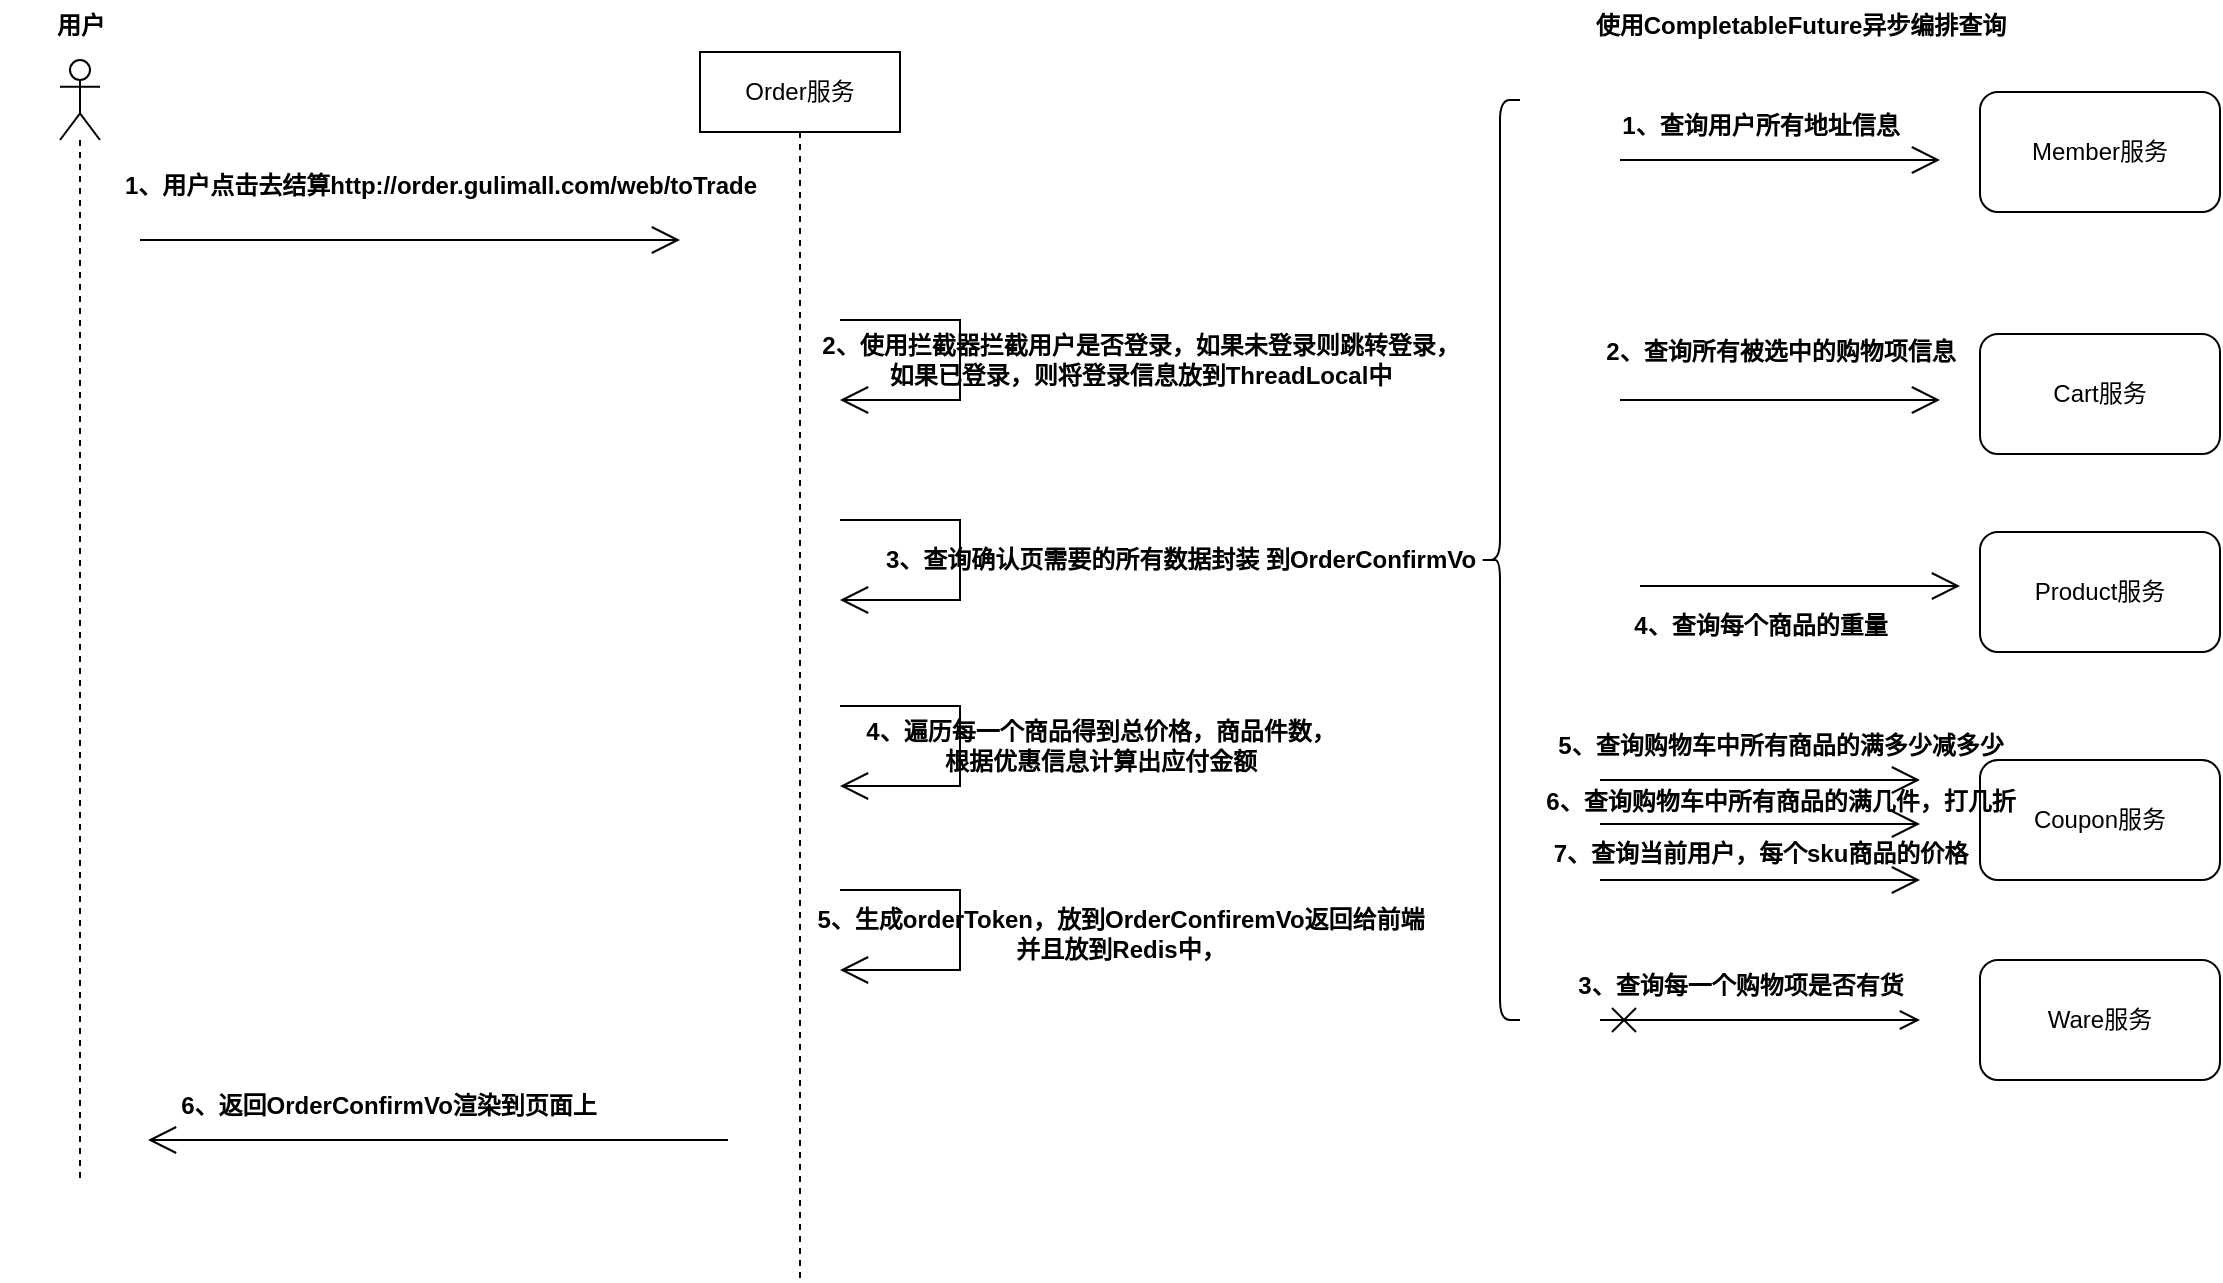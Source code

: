 <mxfile version="21.2.9" type="github">
  <diagram name="第 1 页" id="YLOmwFaMCDr4EGwbLzrM">
    <mxGraphModel dx="1349" dy="650" grid="1" gridSize="10" guides="1" tooltips="1" connect="1" arrows="1" fold="1" page="1" pageScale="1" pageWidth="827" pageHeight="1169" math="0" shadow="0">
      <root>
        <mxCell id="0" />
        <mxCell id="1" parent="0" />
        <mxCell id="1bGik7892AXWgwmreuPf-1" value="" style="shape=umlLifeline;perimeter=lifelinePerimeter;whiteSpace=wrap;html=1;container=1;dropTarget=0;collapsible=0;recursiveResize=0;outlineConnect=0;portConstraint=eastwest;newEdgeStyle={&quot;edgeStyle&quot;:&quot;elbowEdgeStyle&quot;,&quot;elbow&quot;:&quot;vertical&quot;,&quot;curved&quot;:0,&quot;rounded&quot;:0};participant=umlActor;" parent="1" vertex="1">
          <mxGeometry x="80" y="80" width="20" height="560" as="geometry" />
        </mxCell>
        <mxCell id="1bGik7892AXWgwmreuPf-3" value="用户" style="text;align=center;fontStyle=1;verticalAlign=middle;spacingLeft=3;spacingRight=3;strokeColor=none;rotatable=0;points=[[0,0.5],[1,0.5]];portConstraint=eastwest;html=1;" parent="1" vertex="1">
          <mxGeometry x="50" y="50" width="80" height="26" as="geometry" />
        </mxCell>
        <mxCell id="1bGik7892AXWgwmreuPf-4" value="Order服务" style="shape=umlLifeline;perimeter=lifelinePerimeter;whiteSpace=wrap;html=1;container=1;dropTarget=0;collapsible=0;recursiveResize=0;outlineConnect=0;portConstraint=eastwest;newEdgeStyle={&quot;edgeStyle&quot;:&quot;elbowEdgeStyle&quot;,&quot;elbow&quot;:&quot;vertical&quot;,&quot;curved&quot;:0,&quot;rounded&quot;:0};" parent="1" vertex="1">
          <mxGeometry x="400" y="76" width="100" height="614" as="geometry" />
        </mxCell>
        <mxCell id="1bGik7892AXWgwmreuPf-5" value="" style="endArrow=open;endFill=1;endSize=12;html=1;rounded=0;" parent="1" edge="1">
          <mxGeometry width="160" relative="1" as="geometry">
            <mxPoint x="120" y="170" as="sourcePoint" />
            <mxPoint x="390" y="170" as="targetPoint" />
          </mxGeometry>
        </mxCell>
        <mxCell id="1bGik7892AXWgwmreuPf-6" value="1、用户点击去结算http://order.gulimall.com/web/toTrade" style="text;align=center;fontStyle=1;verticalAlign=middle;spacingLeft=3;spacingRight=3;strokeColor=none;rotatable=0;points=[[0,0.5],[1,0.5]];portConstraint=eastwest;html=1;" parent="1" vertex="1">
          <mxGeometry x="230" y="130" width="80" height="26" as="geometry" />
        </mxCell>
        <mxCell id="1bGik7892AXWgwmreuPf-7" value="" style="endArrow=open;endFill=1;endSize=12;html=1;rounded=0;" parent="1" edge="1">
          <mxGeometry width="160" relative="1" as="geometry">
            <mxPoint x="470" y="210" as="sourcePoint" />
            <mxPoint x="470" y="250" as="targetPoint" />
            <Array as="points">
              <mxPoint x="530" y="210" />
              <mxPoint x="530" y="250" />
            </Array>
          </mxGeometry>
        </mxCell>
        <mxCell id="1bGik7892AXWgwmreuPf-11" value="" style="endArrow=open;endFill=1;endSize=12;html=1;rounded=0;" parent="1" edge="1">
          <mxGeometry width="160" relative="1" as="geometry">
            <mxPoint x="470" y="403" as="sourcePoint" />
            <mxPoint x="470" y="443" as="targetPoint" />
            <Array as="points">
              <mxPoint x="530" y="403" />
              <mxPoint x="530" y="443" />
            </Array>
          </mxGeometry>
        </mxCell>
        <mxCell id="1bGik7892AXWgwmreuPf-16" value="2、使用拦截器拦截用户是否登录，如果未登录则跳转登录，&lt;br&gt;如果已登录，则将登录信息放到ThreadLocal中" style="text;align=center;fontStyle=1;verticalAlign=middle;spacingLeft=3;spacingRight=3;strokeColor=none;rotatable=0;points=[[0,0.5],[1,0.5]];portConstraint=eastwest;html=1;" parent="1" vertex="1">
          <mxGeometry x="580" y="217" width="80" height="26" as="geometry" />
        </mxCell>
        <mxCell id="1bGik7892AXWgwmreuPf-20" value="3、查询确认页需要的所有数据封装 到OrderConfirmVo" style="text;align=center;fontStyle=1;verticalAlign=middle;spacingLeft=3;spacingRight=3;strokeColor=none;rotatable=0;points=[[0,0.5],[1,0.5]];portConstraint=eastwest;html=1;" parent="1" vertex="1">
          <mxGeometry x="600" y="317" width="80" height="26" as="geometry" />
        </mxCell>
        <mxCell id="1bGik7892AXWgwmreuPf-21" value="" style="endArrow=open;endFill=1;endSize=12;html=1;rounded=0;" parent="1" edge="1">
          <mxGeometry width="160" relative="1" as="geometry">
            <mxPoint x="414" y="620" as="sourcePoint" />
            <mxPoint x="124" y="620" as="targetPoint" />
          </mxGeometry>
        </mxCell>
        <mxCell id="1bGik7892AXWgwmreuPf-22" value="6、返回OrderConfirmVo渲染到页面上" style="text;align=center;fontStyle=1;verticalAlign=middle;spacingLeft=3;spacingRight=3;strokeColor=none;rotatable=0;points=[[0,0.5],[1,0.5]];portConstraint=eastwest;html=1;" parent="1" vertex="1">
          <mxGeometry x="204" y="590" width="80" height="26" as="geometry" />
        </mxCell>
        <mxCell id="1bGik7892AXWgwmreuPf-23" style="edgeStyle=orthogonalEdgeStyle;rounded=0;orthogonalLoop=1;jettySize=auto;html=1;exitX=1;exitY=0.5;exitDx=0;exitDy=0;" parent="1" source="1bGik7892AXWgwmreuPf-22" target="1bGik7892AXWgwmreuPf-22" edge="1">
          <mxGeometry relative="1" as="geometry" />
        </mxCell>
        <mxCell id="1bGik7892AXWgwmreuPf-24" value="" style="shape=curlyBracket;whiteSpace=wrap;html=1;rounded=1;labelPosition=left;verticalLabelPosition=middle;align=right;verticalAlign=middle;" parent="1" vertex="1">
          <mxGeometry x="790" y="100" width="20" height="460" as="geometry" />
        </mxCell>
        <mxCell id="1bGik7892AXWgwmreuPf-25" value="Member服务&lt;br&gt;" style="rounded=1;whiteSpace=wrap;html=1;" parent="1" vertex="1">
          <mxGeometry x="1040" y="96" width="120" height="60" as="geometry" />
        </mxCell>
        <mxCell id="1bGik7892AXWgwmreuPf-26" value="Cart服务" style="rounded=1;whiteSpace=wrap;html=1;" parent="1" vertex="1">
          <mxGeometry x="1040" y="217" width="120" height="60" as="geometry" />
        </mxCell>
        <mxCell id="1bGik7892AXWgwmreuPf-27" value="Product服务" style="rounded=1;whiteSpace=wrap;html=1;" parent="1" vertex="1">
          <mxGeometry x="1040" y="316" width="120" height="60" as="geometry" />
        </mxCell>
        <mxCell id="1bGik7892AXWgwmreuPf-28" value="Coupon服务" style="rounded=1;whiteSpace=wrap;html=1;" parent="1" vertex="1">
          <mxGeometry x="1040" y="430" width="120" height="60" as="geometry" />
        </mxCell>
        <mxCell id="1bGik7892AXWgwmreuPf-29" value="Ware服务" style="rounded=1;whiteSpace=wrap;html=1;" parent="1" vertex="1">
          <mxGeometry x="1040" y="530" width="120" height="60" as="geometry" />
        </mxCell>
        <mxCell id="1bGik7892AXWgwmreuPf-31" value="" style="endArrow=open;endFill=1;endSize=12;html=1;rounded=0;" parent="1" edge="1">
          <mxGeometry width="160" relative="1" as="geometry">
            <mxPoint x="860" y="130" as="sourcePoint" />
            <mxPoint x="1020" y="130" as="targetPoint" />
          </mxGeometry>
        </mxCell>
        <mxCell id="1bGik7892AXWgwmreuPf-33" value="1、查询用户所有地址信息" style="text;align=center;fontStyle=1;verticalAlign=middle;spacingLeft=3;spacingRight=3;strokeColor=none;rotatable=0;points=[[0,0.5],[1,0.5]];portConstraint=eastwest;html=1;" parent="1" vertex="1">
          <mxGeometry x="890" y="100" width="80" height="26" as="geometry" />
        </mxCell>
        <mxCell id="1bGik7892AXWgwmreuPf-34" value="使用CompletableFuture异步编排查询" style="text;align=center;fontStyle=1;verticalAlign=middle;spacingLeft=3;spacingRight=3;strokeColor=none;rotatable=0;points=[[0,0.5],[1,0.5]];portConstraint=eastwest;html=1;" parent="1" vertex="1">
          <mxGeometry x="910" y="50" width="80" height="26" as="geometry" />
        </mxCell>
        <mxCell id="1bGik7892AXWgwmreuPf-35" value="" style="endArrow=open;endFill=1;endSize=12;html=1;rounded=0;" parent="1" edge="1">
          <mxGeometry width="160" relative="1" as="geometry">
            <mxPoint x="860" y="250" as="sourcePoint" />
            <mxPoint x="1020" y="250" as="targetPoint" />
          </mxGeometry>
        </mxCell>
        <mxCell id="1bGik7892AXWgwmreuPf-36" value="2、查询所有被选中的购物项信息" style="text;align=center;fontStyle=1;verticalAlign=middle;spacingLeft=3;spacingRight=3;strokeColor=none;rotatable=0;points=[[0,0.5],[1,0.5]];portConstraint=eastwest;html=1;" parent="1" vertex="1">
          <mxGeometry x="900" y="213" width="80" height="26" as="geometry" />
        </mxCell>
        <mxCell id="1bGik7892AXWgwmreuPf-37" value="" style="endArrow=open;startArrow=cross;endFill=0;startFill=0;endSize=8;startSize=10;html=1;rounded=0;" parent="1" edge="1">
          <mxGeometry width="160" relative="1" as="geometry">
            <mxPoint x="850" y="560" as="sourcePoint" />
            <mxPoint x="1010" y="560" as="targetPoint" />
          </mxGeometry>
        </mxCell>
        <mxCell id="1bGik7892AXWgwmreuPf-38" value="3、查询每一个购物项是否有货" style="text;align=center;fontStyle=1;verticalAlign=middle;spacingLeft=3;spacingRight=3;strokeColor=none;rotatable=0;points=[[0,0.5],[1,0.5]];portConstraint=eastwest;html=1;" parent="1" vertex="1">
          <mxGeometry x="880" y="530" width="80" height="26" as="geometry" />
        </mxCell>
        <mxCell id="1bGik7892AXWgwmreuPf-39" value="4、查询每个商品的重量" style="text;align=center;fontStyle=1;verticalAlign=middle;spacingLeft=3;spacingRight=3;strokeColor=none;rotatable=0;points=[[0,0.5],[1,0.5]];portConstraint=eastwest;html=1;" parent="1" vertex="1">
          <mxGeometry x="890" y="350" width="80" height="26" as="geometry" />
        </mxCell>
        <mxCell id="1bGik7892AXWgwmreuPf-40" value="" style="endArrow=open;endFill=1;endSize=12;html=1;rounded=0;" parent="1" edge="1">
          <mxGeometry width="160" relative="1" as="geometry">
            <mxPoint x="870" y="343" as="sourcePoint" />
            <mxPoint x="1030" y="343" as="targetPoint" />
          </mxGeometry>
        </mxCell>
        <mxCell id="1bGik7892AXWgwmreuPf-41" value="" style="endArrow=open;endFill=1;endSize=12;html=1;rounded=0;" parent="1" edge="1">
          <mxGeometry width="160" relative="1" as="geometry">
            <mxPoint x="850" y="440" as="sourcePoint" />
            <mxPoint x="1010" y="440" as="targetPoint" />
          </mxGeometry>
        </mxCell>
        <mxCell id="1bGik7892AXWgwmreuPf-43" value="" style="endArrow=open;endFill=1;endSize=12;html=1;rounded=0;" parent="1" edge="1">
          <mxGeometry width="160" relative="1" as="geometry">
            <mxPoint x="850" y="462" as="sourcePoint" />
            <mxPoint x="1010" y="462" as="targetPoint" />
          </mxGeometry>
        </mxCell>
        <mxCell id="1bGik7892AXWgwmreuPf-44" value="5、查询购物车中所有商品的满多少减多少" style="text;align=center;fontStyle=1;verticalAlign=middle;spacingLeft=3;spacingRight=3;strokeColor=none;rotatable=0;points=[[0,0.5],[1,0.5]];portConstraint=eastwest;html=1;" parent="1" vertex="1">
          <mxGeometry x="900" y="410" width="80" height="26" as="geometry" />
        </mxCell>
        <mxCell id="1bGik7892AXWgwmreuPf-45" value="6、查询购物车中所有商品的满几件，打几折" style="text;align=center;fontStyle=1;verticalAlign=middle;spacingLeft=3;spacingRight=3;strokeColor=none;rotatable=0;points=[[0,0.5],[1,0.5]];portConstraint=eastwest;html=1;" parent="1" vertex="1">
          <mxGeometry x="900" y="438" width="80" height="26" as="geometry" />
        </mxCell>
        <mxCell id="1bGik7892AXWgwmreuPf-46" value="" style="endArrow=open;endFill=1;endSize=12;html=1;rounded=0;" parent="1" edge="1">
          <mxGeometry width="160" relative="1" as="geometry">
            <mxPoint x="850" y="490" as="sourcePoint" />
            <mxPoint x="1010" y="490" as="targetPoint" />
          </mxGeometry>
        </mxCell>
        <mxCell id="1bGik7892AXWgwmreuPf-47" value="7、查询当前用户，每个sku商品的价格" style="text;align=center;fontStyle=1;verticalAlign=middle;spacingLeft=3;spacingRight=3;strokeColor=none;rotatable=0;points=[[0,0.5],[1,0.5]];portConstraint=eastwest;html=1;" parent="1" vertex="1">
          <mxGeometry x="890" y="464" width="80" height="26" as="geometry" />
        </mxCell>
        <mxCell id="1bGik7892AXWgwmreuPf-52" value="" style="endArrow=open;endFill=1;endSize=12;html=1;rounded=0;" parent="1" edge="1">
          <mxGeometry width="160" relative="1" as="geometry">
            <mxPoint x="470" y="310" as="sourcePoint" />
            <mxPoint x="470" y="350" as="targetPoint" />
            <Array as="points">
              <mxPoint x="530" y="310" />
              <mxPoint x="530" y="350" />
            </Array>
          </mxGeometry>
        </mxCell>
        <mxCell id="1bGik7892AXWgwmreuPf-53" value="4、遍历每一个商品得到总价格，商品件数，&lt;br&gt;根据优惠信息计算出应付金额" style="text;align=center;fontStyle=1;verticalAlign=middle;spacingLeft=3;spacingRight=3;strokeColor=none;rotatable=0;points=[[0,0.5],[1,0.5]];portConstraint=eastwest;html=1;" parent="1" vertex="1">
          <mxGeometry x="560" y="410" width="80" height="26" as="geometry" />
        </mxCell>
        <mxCell id="AEAWARwqPEL_Nejv-d4V-2" value="" style="endArrow=open;endFill=1;endSize=12;html=1;rounded=0;" edge="1" parent="1">
          <mxGeometry width="160" relative="1" as="geometry">
            <mxPoint x="470" y="495" as="sourcePoint" />
            <mxPoint x="470" y="535" as="targetPoint" />
            <Array as="points">
              <mxPoint x="530" y="495" />
              <mxPoint x="530" y="535" />
            </Array>
          </mxGeometry>
        </mxCell>
        <mxCell id="AEAWARwqPEL_Nejv-d4V-6" value="5、生成orderToken，放到OrderConfiremVo返回给前端&lt;br&gt;并且放到Redis中，" style="text;align=center;fontStyle=1;verticalAlign=middle;spacingLeft=3;spacingRight=3;strokeColor=none;rotatable=0;points=[[0,0.5],[1,0.5]];portConstraint=eastwest;html=1;" vertex="1" parent="1">
          <mxGeometry x="570" y="504" width="80" height="26" as="geometry" />
        </mxCell>
      </root>
    </mxGraphModel>
  </diagram>
</mxfile>
